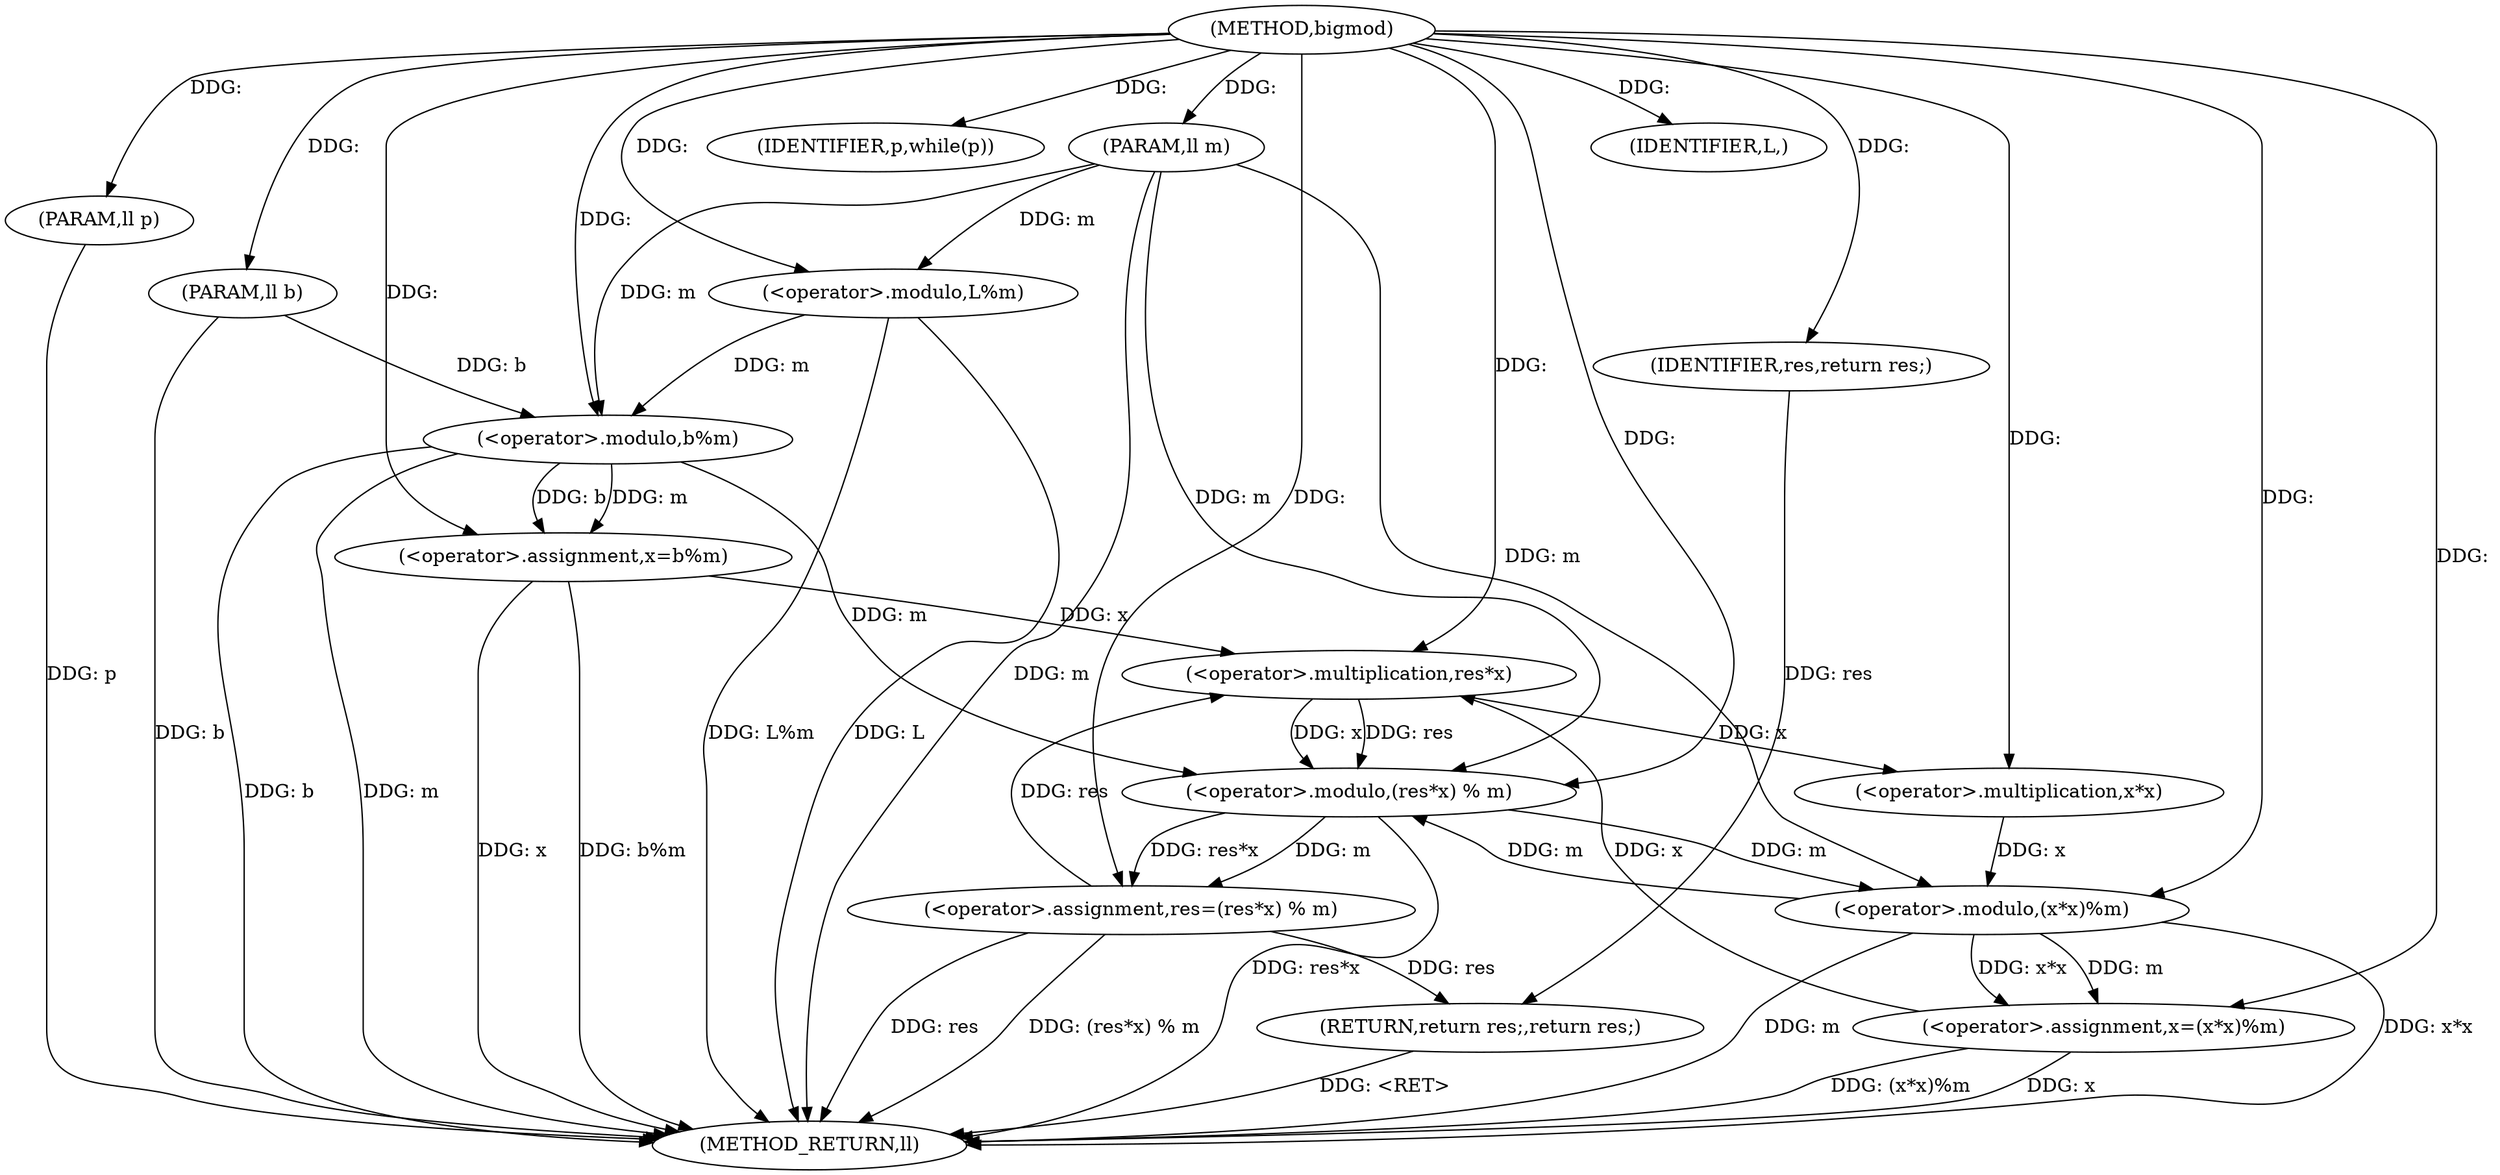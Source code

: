 digraph "bigmod" {  
"1000131" [label = "(METHOD,bigmod)" ]
"1000165" [label = "(METHOD_RETURN,ll)" ]
"1000132" [label = "(PARAM,ll b)" ]
"1000133" [label = "(PARAM,ll p)" ]
"1000134" [label = "(PARAM,ll m)" ]
"1000136" [label = "(<operator>.modulo,L%m)" ]
"1000140" [label = "(<operator>.assignment,x=b%m)" ]
"1000163" [label = "(RETURN,return res;,return res;)" ]
"1000146" [label = "(IDENTIFIER,p,while(p))" ]
"1000164" [label = "(IDENTIFIER,res,return res;)" ]
"1000142" [label = "(<operator>.modulo,b%m)" ]
"1000148" [label = "(<operator>.assignment,res=(res*x) % m)" ]
"1000155" [label = "(<operator>.assignment,x=(x*x)%m)" ]
"1000162" [label = "(IDENTIFIER,L,)" ]
"1000150" [label = "(<operator>.modulo,(res*x) % m)" ]
"1000157" [label = "(<operator>.modulo,(x*x)%m)" ]
"1000151" [label = "(<operator>.multiplication,res*x)" ]
"1000158" [label = "(<operator>.multiplication,x*x)" ]
  "1000132" -> "1000165"  [ label = "DDG: b"] 
  "1000133" -> "1000165"  [ label = "DDG: p"] 
  "1000134" -> "1000165"  [ label = "DDG: m"] 
  "1000136" -> "1000165"  [ label = "DDG: L%m"] 
  "1000140" -> "1000165"  [ label = "DDG: x"] 
  "1000142" -> "1000165"  [ label = "DDG: b"] 
  "1000142" -> "1000165"  [ label = "DDG: m"] 
  "1000140" -> "1000165"  [ label = "DDG: b%m"] 
  "1000148" -> "1000165"  [ label = "DDG: res"] 
  "1000150" -> "1000165"  [ label = "DDG: res*x"] 
  "1000148" -> "1000165"  [ label = "DDG: (res*x) % m"] 
  "1000155" -> "1000165"  [ label = "DDG: x"] 
  "1000157" -> "1000165"  [ label = "DDG: x*x"] 
  "1000157" -> "1000165"  [ label = "DDG: m"] 
  "1000155" -> "1000165"  [ label = "DDG: (x*x)%m"] 
  "1000163" -> "1000165"  [ label = "DDG: <RET>"] 
  "1000136" -> "1000165"  [ label = "DDG: L"] 
  "1000131" -> "1000132"  [ label = "DDG: "] 
  "1000131" -> "1000133"  [ label = "DDG: "] 
  "1000131" -> "1000134"  [ label = "DDG: "] 
  "1000142" -> "1000140"  [ label = "DDG: b"] 
  "1000142" -> "1000140"  [ label = "DDG: m"] 
  "1000164" -> "1000163"  [ label = "DDG: res"] 
  "1000148" -> "1000163"  [ label = "DDG: res"] 
  "1000131" -> "1000136"  [ label = "DDG: "] 
  "1000134" -> "1000136"  [ label = "DDG: m"] 
  "1000131" -> "1000140"  [ label = "DDG: "] 
  "1000131" -> "1000146"  [ label = "DDG: "] 
  "1000131" -> "1000164"  [ label = "DDG: "] 
  "1000132" -> "1000142"  [ label = "DDG: b"] 
  "1000131" -> "1000142"  [ label = "DDG: "] 
  "1000136" -> "1000142"  [ label = "DDG: m"] 
  "1000134" -> "1000142"  [ label = "DDG: m"] 
  "1000150" -> "1000148"  [ label = "DDG: m"] 
  "1000150" -> "1000148"  [ label = "DDG: res*x"] 
  "1000157" -> "1000155"  [ label = "DDG: m"] 
  "1000157" -> "1000155"  [ label = "DDG: x*x"] 
  "1000131" -> "1000162"  [ label = "DDG: "] 
  "1000131" -> "1000148"  [ label = "DDG: "] 
  "1000131" -> "1000155"  [ label = "DDG: "] 
  "1000151" -> "1000150"  [ label = "DDG: x"] 
  "1000151" -> "1000150"  [ label = "DDG: res"] 
  "1000142" -> "1000150"  [ label = "DDG: m"] 
  "1000157" -> "1000150"  [ label = "DDG: m"] 
  "1000134" -> "1000150"  [ label = "DDG: m"] 
  "1000131" -> "1000150"  [ label = "DDG: "] 
  "1000158" -> "1000157"  [ label = "DDG: x"] 
  "1000150" -> "1000157"  [ label = "DDG: m"] 
  "1000134" -> "1000157"  [ label = "DDG: m"] 
  "1000131" -> "1000157"  [ label = "DDG: "] 
  "1000148" -> "1000151"  [ label = "DDG: res"] 
  "1000131" -> "1000151"  [ label = "DDG: "] 
  "1000140" -> "1000151"  [ label = "DDG: x"] 
  "1000155" -> "1000151"  [ label = "DDG: x"] 
  "1000151" -> "1000158"  [ label = "DDG: x"] 
  "1000131" -> "1000158"  [ label = "DDG: "] 
}
